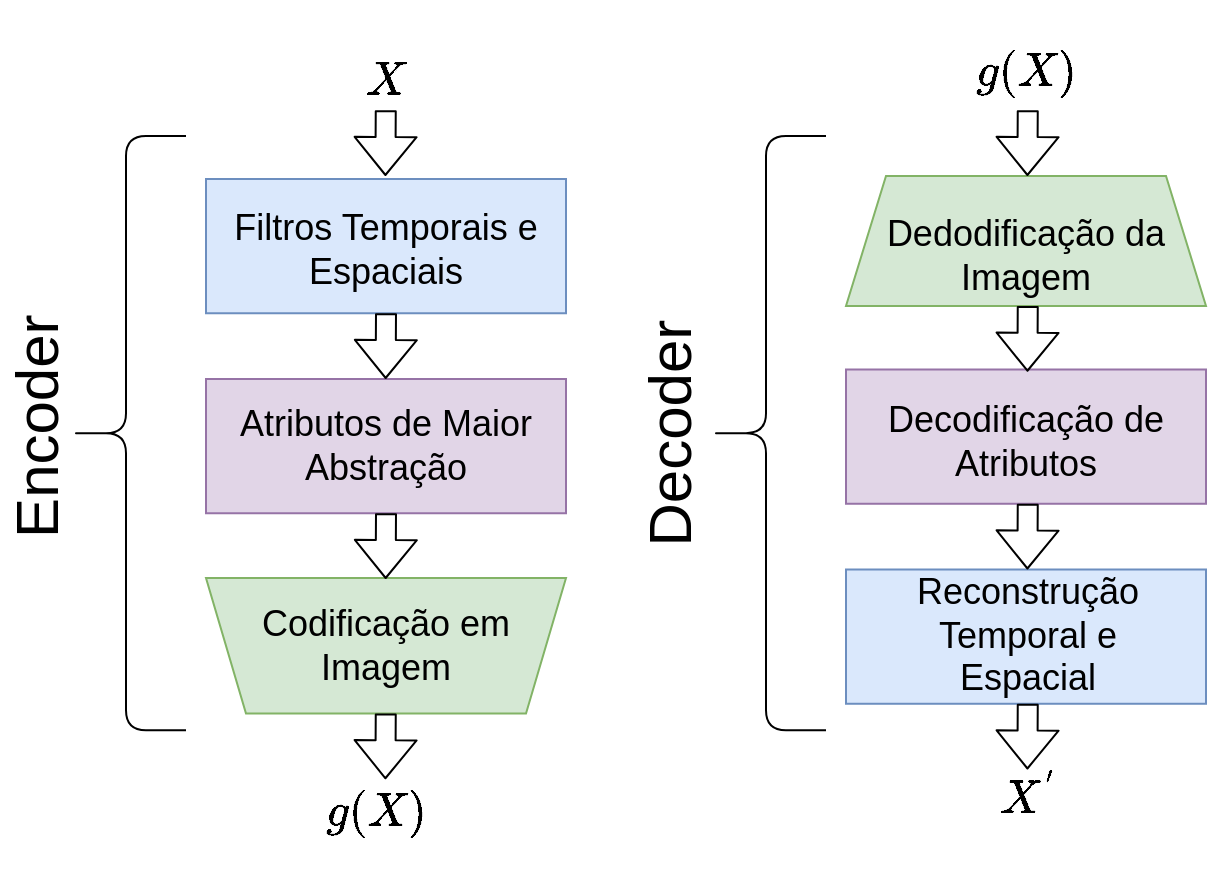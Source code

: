 <mxfile version="14.6.13" type="device"><diagram id="DbMAT91azhiII3tAZyjl" name="Page-1"><mxGraphModel dx="131" dy="-1626" grid="1" gridSize="10" guides="1" tooltips="1" connect="1" arrows="1" fold="1" page="1" pageScale="1" pageWidth="850" pageHeight="1100" math="1" shadow="0"><root><mxCell id="0"/><mxCell id="1" parent="0"/><mxCell id="U5R9fPokesFNEDAm0z7o-1" value="" style="rounded=0;whiteSpace=wrap;html=1;fillColor=#dae8fc;strokeColor=#6c8ebf;" vertex="1" parent="1"><mxGeometry x="1310" y="2636.75" width="180" height="67.13" as="geometry"/></mxCell><mxCell id="U5R9fPokesFNEDAm0z7o-2" value="" style="rounded=0;whiteSpace=wrap;html=1;fillColor=#e1d5e7;strokeColor=#9673a6;" vertex="1" parent="1"><mxGeometry x="1310" y="2536.75" width="180" height="67.13" as="geometry"/></mxCell><mxCell id="U5R9fPokesFNEDAm0z7o-3" value="" style="shape=trapezoid;perimeter=trapezoidPerimeter;whiteSpace=wrap;html=1;fixedSize=1;direction=east;fillColor=#d5e8d4;strokeColor=#82b366;" vertex="1" parent="1"><mxGeometry x="1310" y="2440" width="180" height="65" as="geometry"/></mxCell><mxCell id="U5R9fPokesFNEDAm0z7o-4" value="" style="shape=trapezoid;perimeter=trapezoidPerimeter;whiteSpace=wrap;html=1;fixedSize=1;direction=west;fillColor=#d5e8d4;strokeColor=#82b366;" vertex="1" parent="1"><mxGeometry x="990" y="2641" width="180" height="67.76" as="geometry"/></mxCell><mxCell id="U5R9fPokesFNEDAm0z7o-5" value="" style="rounded=0;whiteSpace=wrap;html=1;fillColor=#e1d5e7;strokeColor=#9673a6;" vertex="1" parent="1"><mxGeometry x="990" y="2541.5" width="180" height="67.13" as="geometry"/></mxCell><mxCell id="U5R9fPokesFNEDAm0z7o-6" value="" style="rounded=0;whiteSpace=wrap;html=1;fillColor=#dae8fc;strokeColor=#6c8ebf;" vertex="1" parent="1"><mxGeometry x="990" y="2441.5" width="180" height="67.13" as="geometry"/></mxCell><mxCell id="U5R9fPokesFNEDAm0z7o-7" value="Filtros Temporais e Espaciais" style="text;html=1;strokeColor=none;fillColor=none;align=center;verticalAlign=middle;whiteSpace=wrap;rounded=0;fontSize=18;" vertex="1" parent="1"><mxGeometry x="1000" y="2467.13" width="160" height="20" as="geometry"/></mxCell><mxCell id="U5R9fPokesFNEDAm0z7o-8" value="Atributos de Maior Abstração" style="text;html=1;strokeColor=none;fillColor=none;align=center;verticalAlign=middle;whiteSpace=wrap;rounded=0;fontSize=18;" vertex="1" parent="1"><mxGeometry x="1000" y="2565.06" width="160" height="20" as="geometry"/></mxCell><mxCell id="U5R9fPokesFNEDAm0z7o-9" value="Codificação em Imagem" style="text;html=1;strokeColor=none;fillColor=none;align=center;verticalAlign=middle;whiteSpace=wrap;rounded=0;fontSize=18;" vertex="1" parent="1"><mxGeometry x="1000" y="2665.26" width="160" height="20" as="geometry"/></mxCell><mxCell id="U5R9fPokesFNEDAm0z7o-10" value="Dedodificação da Imagem" style="text;html=1;strokeColor=none;fillColor=none;align=center;verticalAlign=middle;whiteSpace=wrap;rounded=0;fontSize=18;" vertex="1" parent="1"><mxGeometry x="1320" y="2470" width="160" height="20" as="geometry"/></mxCell><mxCell id="U5R9fPokesFNEDAm0z7o-11" value="Decodificação de Atributos" style="text;html=1;strokeColor=none;fillColor=none;align=center;verticalAlign=middle;whiteSpace=wrap;rounded=0;fontSize=18;" vertex="1" parent="1"><mxGeometry x="1320" y="2563" width="160" height="20" as="geometry"/></mxCell><mxCell id="U5R9fPokesFNEDAm0z7o-12" value="Reconstrução Temporal e Espacial" style="text;html=1;strokeColor=none;fillColor=none;align=center;verticalAlign=middle;whiteSpace=wrap;rounded=0;fontSize=18;" vertex="1" parent="1"><mxGeometry x="1321" y="2660.32" width="160" height="20" as="geometry"/></mxCell><mxCell id="U5R9fPokesFNEDAm0z7o-13" value="" style="shape=curlyBracket;whiteSpace=wrap;html=1;rounded=1;" vertex="1" parent="1"><mxGeometry x="920" y="2420" width="60" height="297.13" as="geometry"/></mxCell><mxCell id="U5R9fPokesFNEDAm0z7o-14" value="" style="shape=curlyBracket;whiteSpace=wrap;html=1;rounded=1;" vertex="1" parent="1"><mxGeometry x="1240" y="2420" width="60" height="297.13" as="geometry"/></mxCell><mxCell id="U5R9fPokesFNEDAm0z7o-15" value="Encoder" style="text;html=1;strokeColor=none;fillColor=none;align=center;verticalAlign=middle;whiteSpace=wrap;rounded=0;fontSize=30;rotation=270;" vertex="1" parent="1"><mxGeometry x="825" y="2555.07" width="160" height="20" as="geometry"/></mxCell><mxCell id="U5R9fPokesFNEDAm0z7o-16" value="Decoder" style="text;html=1;strokeColor=none;fillColor=none;align=center;verticalAlign=middle;whiteSpace=wrap;rounded=0;fontSize=30;rotation=270;" vertex="1" parent="1"><mxGeometry x="1141" y="2558.57" width="160" height="20" as="geometry"/></mxCell><mxCell id="U5R9fPokesFNEDAm0z7o-17" value="\( X \)" style="text;html=1;strokeColor=none;fillColor=none;align=center;verticalAlign=middle;whiteSpace=wrap;rounded=0;fontSize=20;" vertex="1" parent="1"><mxGeometry x="1055" y="2363.75" width="50" height="56.25" as="geometry"/></mxCell><mxCell id="U5R9fPokesFNEDAm0z7o-18" value="\( X^{'} \)" style="text;html=1;strokeColor=none;fillColor=none;align=center;verticalAlign=middle;whiteSpace=wrap;rounded=0;fontSize=20;" vertex="1" parent="1"><mxGeometry x="1366" y="2722" width="70" height="56.25" as="geometry"/></mxCell><mxCell id="U5R9fPokesFNEDAm0z7o-19" value="\( g(X) \)" style="text;html=1;strokeColor=none;fillColor=none;align=center;verticalAlign=middle;whiteSpace=wrap;rounded=0;fontSize=20;" vertex="1" parent="1"><mxGeometry x="1050" y="2730" width="50" height="56.25" as="geometry"/></mxCell><mxCell id="U5R9fPokesFNEDAm0z7o-20" value="\( g(X) \)" style="text;html=1;strokeColor=none;fillColor=none;align=center;verticalAlign=middle;whiteSpace=wrap;rounded=0;fontSize=20;" vertex="1" parent="1"><mxGeometry x="1375" y="2360" width="50" height="56.25" as="geometry"/></mxCell><mxCell id="U5R9fPokesFNEDAm0z7o-21" value="" style="shape=flexArrow;endArrow=classic;html=1;fontSize=30;exitX=0.5;exitY=1;exitDx=0;exitDy=0;" edge="1" parent="1" source="U5R9fPokesFNEDAm0z7o-6"><mxGeometry width="50" height="50" relative="1" as="geometry"><mxPoint x="1079.83" y="2511.5" as="sourcePoint"/><mxPoint x="1079.83" y="2541.5" as="targetPoint"/></mxGeometry></mxCell><mxCell id="U5R9fPokesFNEDAm0z7o-23" value="" style="shape=flexArrow;endArrow=classic;html=1;fontSize=30;exitX=0.5;exitY=1;exitDx=0;exitDy=0;" edge="1" parent="1"><mxGeometry width="50" height="50" relative="1" as="geometry"><mxPoint x="1080" y="2608.63" as="sourcePoint"/><mxPoint x="1079.83" y="2641.5" as="targetPoint"/></mxGeometry></mxCell><mxCell id="U5R9fPokesFNEDAm0z7o-24" value="" style="shape=flexArrow;endArrow=classic;html=1;fontSize=30;exitX=0.5;exitY=1;exitDx=0;exitDy=0;" edge="1" parent="1"><mxGeometry width="50" height="50" relative="1" as="geometry"><mxPoint x="1400.88" y="2505" as="sourcePoint"/><mxPoint x="1400.71" y="2537.87" as="targetPoint"/></mxGeometry></mxCell><mxCell id="U5R9fPokesFNEDAm0z7o-25" value="" style="shape=flexArrow;endArrow=classic;html=1;fontSize=30;exitX=0.5;exitY=1;exitDx=0;exitDy=0;" edge="1" parent="1"><mxGeometry width="50" height="50" relative="1" as="geometry"><mxPoint x="1400.88" y="2603.88" as="sourcePoint"/><mxPoint x="1400.71" y="2636.75" as="targetPoint"/></mxGeometry></mxCell><mxCell id="U5R9fPokesFNEDAm0z7o-27" value="" style="shape=flexArrow;endArrow=classic;html=1;fontSize=30;exitX=0.5;exitY=1;exitDx=0;exitDy=0;" edge="1" parent="1"><mxGeometry width="50" height="50" relative="1" as="geometry"><mxPoint x="1400.88" y="2407.13" as="sourcePoint"/><mxPoint x="1400.71" y="2440" as="targetPoint"/></mxGeometry></mxCell><mxCell id="U5R9fPokesFNEDAm0z7o-28" value="" style="shape=flexArrow;endArrow=classic;html=1;fontSize=30;exitX=0.5;exitY=1;exitDx=0;exitDy=0;" edge="1" parent="1"><mxGeometry width="50" height="50" relative="1" as="geometry"><mxPoint x="1079.88" y="2407.13" as="sourcePoint"/><mxPoint x="1079.71" y="2440" as="targetPoint"/></mxGeometry></mxCell><mxCell id="U5R9fPokesFNEDAm0z7o-29" value="" style="shape=flexArrow;endArrow=classic;html=1;fontSize=30;exitX=0.5;exitY=1;exitDx=0;exitDy=0;" edge="1" parent="1"><mxGeometry width="50" height="50" relative="1" as="geometry"><mxPoint x="1400.88" y="2703.88" as="sourcePoint"/><mxPoint x="1400.71" y="2736.75" as="targetPoint"/></mxGeometry></mxCell><mxCell id="U5R9fPokesFNEDAm0z7o-30" value="" style="shape=flexArrow;endArrow=classic;html=1;fontSize=30;exitX=0.5;exitY=1;exitDx=0;exitDy=0;" edge="1" parent="1"><mxGeometry width="50" height="50" relative="1" as="geometry"><mxPoint x="1079.88" y="2708.76" as="sourcePoint"/><mxPoint x="1079.71" y="2741.63" as="targetPoint"/></mxGeometry></mxCell></root></mxGraphModel></diagram></mxfile>